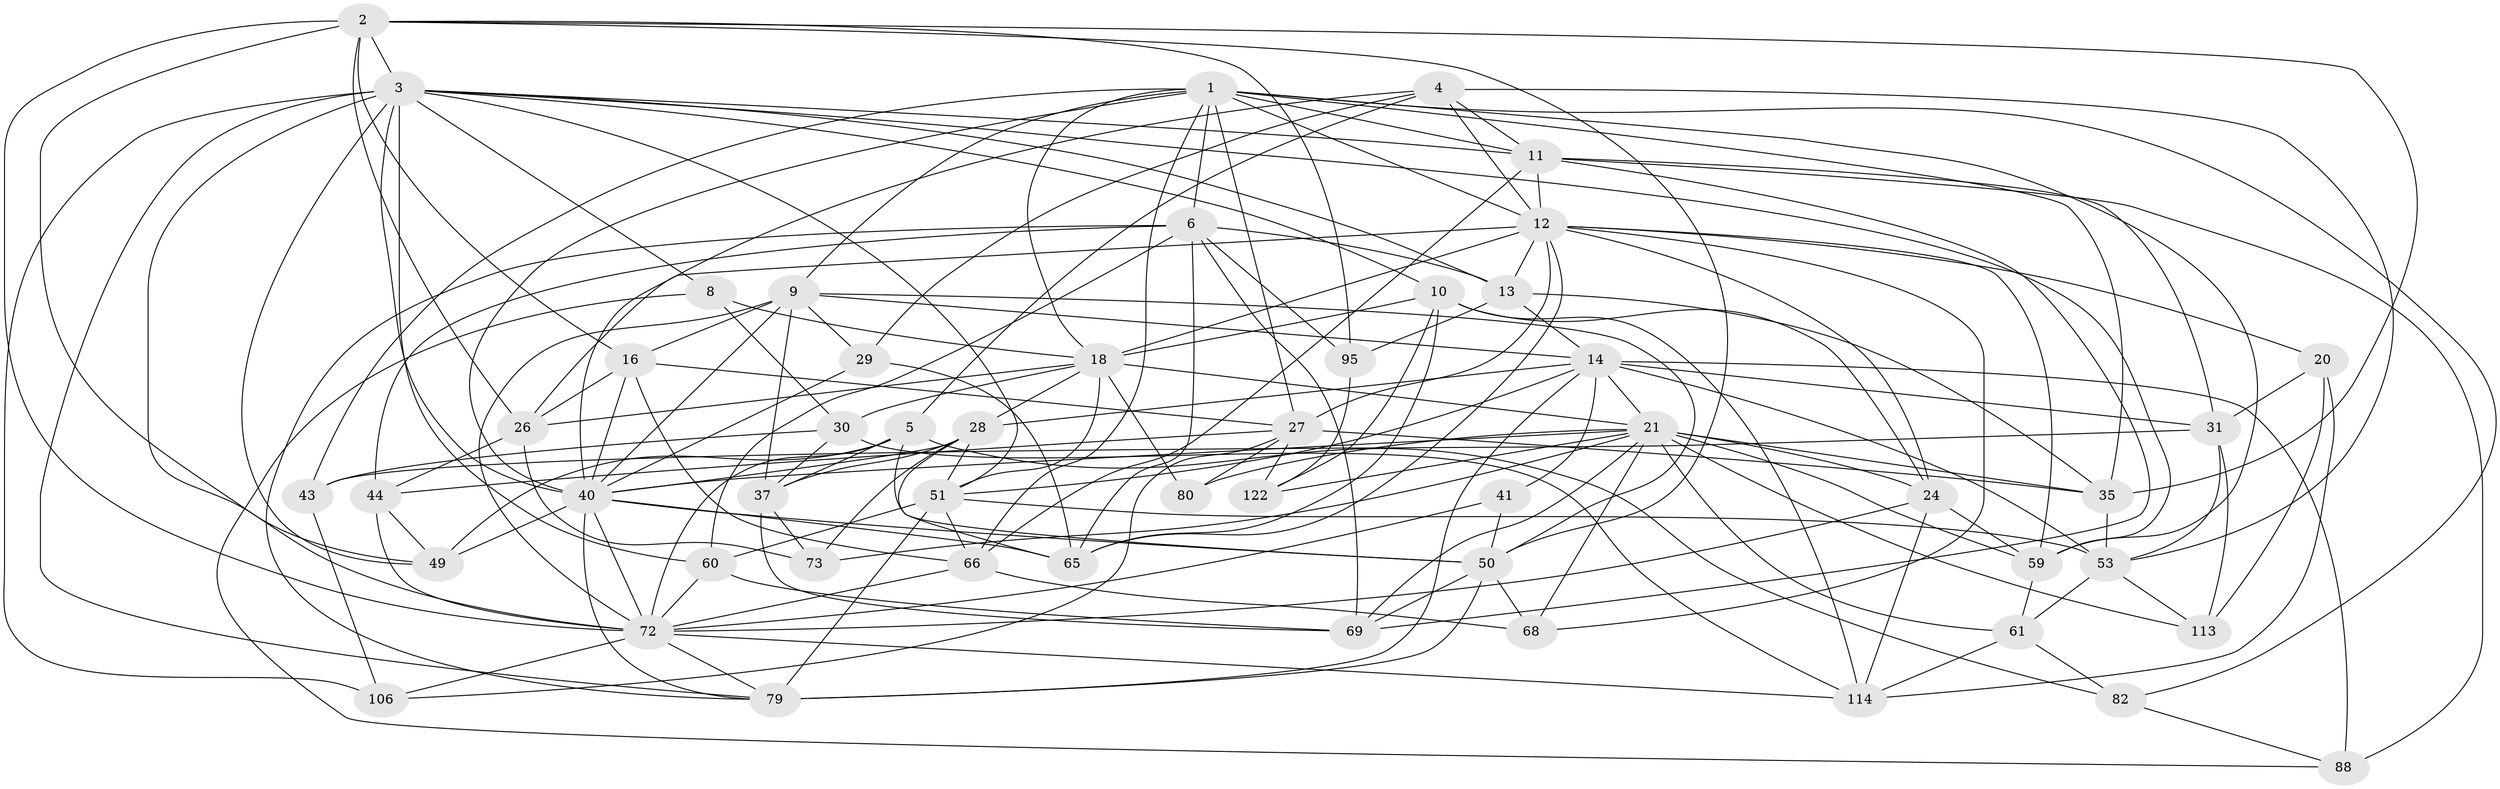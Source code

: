 // original degree distribution, {4: 1.0}
// Generated by graph-tools (version 1.1) at 2025/20/03/04/25 18:20:45]
// undirected, 52 vertices, 171 edges
graph export_dot {
graph [start="1"]
  node [color=gray90,style=filled];
  1 [super="+38+46+7"];
  2 [super="+64+101"];
  3 [super="+48+17"];
  4 [super="+117"];
  5 [super="+125"];
  6 [super="+85+96"];
  8;
  9 [super="+19+102"];
  10 [super="+93"];
  11 [super="+81+15"];
  12 [super="+76+22"];
  13 [super="+127"];
  14 [super="+23"];
  16 [super="+110"];
  18 [super="+54+63"];
  20;
  21 [super="+129+25"];
  24 [super="+70"];
  26 [super="+32"];
  27 [super="+77"];
  28 [super="+33"];
  29;
  30 [super="+111"];
  31 [super="+45"];
  35 [super="+75"];
  37 [super="+120"];
  40 [super="+118+58"];
  41;
  43;
  44 [super="+98"];
  49 [super="+115"];
  50 [super="+57+84"];
  51 [super="+62+67"];
  53 [super="+83+71"];
  59 [super="+112"];
  60 [super="+109"];
  61 [super="+107"];
  65 [super="+116"];
  66 [super="+90"];
  68;
  69 [super="+74"];
  72 [super="+103+119+87"];
  73;
  79 [super="+91+121"];
  80;
  82;
  88;
  95;
  106;
  113;
  114 [super="+126"];
  122;
  1 -- 35;
  1 -- 6;
  1 -- 18;
  1 -- 82;
  1 -- 59;
  1 -- 66;
  1 -- 9;
  1 -- 11;
  1 -- 43;
  1 -- 12;
  1 -- 40;
  1 -- 27;
  2 -- 49;
  2 -- 35;
  2 -- 50;
  2 -- 95;
  2 -- 16;
  2 -- 72;
  2 -- 3;
  2 -- 26;
  3 -- 11;
  3 -- 59;
  3 -- 79;
  3 -- 72;
  3 -- 60 [weight=2];
  3 -- 8;
  3 -- 10;
  3 -- 106;
  3 -- 13;
  3 -- 49;
  3 -- 51;
  3 -- 40;
  4 -- 53;
  4 -- 11;
  4 -- 5;
  4 -- 29;
  4 -- 12;
  4 -- 40;
  5 -- 50;
  5 -- 82;
  5 -- 49;
  5 -- 72;
  5 -- 37;
  6 -- 69;
  6 -- 44;
  6 -- 79;
  6 -- 65;
  6 -- 60;
  6 -- 13;
  6 -- 95;
  8 -- 88;
  8 -- 30;
  8 -- 18;
  9 -- 16;
  9 -- 72;
  9 -- 37;
  9 -- 50;
  9 -- 29;
  9 -- 14;
  9 -- 40;
  10 -- 24;
  10 -- 114;
  10 -- 122;
  10 -- 65;
  10 -- 18;
  11 -- 66;
  11 -- 31;
  11 -- 88;
  11 -- 12;
  11 -- 69;
  12 -- 13;
  12 -- 20;
  12 -- 24;
  12 -- 26;
  12 -- 65;
  12 -- 68;
  12 -- 59;
  12 -- 18;
  12 -- 27;
  13 -- 95;
  13 -- 35;
  13 -- 14;
  14 -- 28 [weight=2];
  14 -- 51;
  14 -- 41;
  14 -- 79;
  14 -- 21;
  14 -- 88;
  14 -- 31;
  14 -- 53 [weight=2];
  16 -- 26;
  16 -- 66;
  16 -- 40;
  16 -- 27;
  18 -- 80 [weight=2];
  18 -- 30 [weight=2];
  18 -- 26;
  18 -- 21;
  18 -- 51;
  18 -- 28;
  20 -- 113;
  20 -- 114;
  20 -- 31;
  21 -- 80;
  21 -- 35;
  21 -- 68;
  21 -- 69;
  21 -- 73;
  21 -- 113;
  21 -- 24;
  21 -- 122;
  21 -- 59;
  21 -- 61 [weight=2];
  21 -- 40;
  24 -- 72;
  24 -- 114;
  24 -- 59;
  26 -- 73;
  26 -- 44;
  27 -- 106;
  27 -- 80;
  27 -- 35;
  27 -- 122;
  27 -- 44;
  28 -- 51;
  28 -- 37;
  28 -- 40;
  28 -- 73;
  28 -- 65;
  29 -- 65;
  29 -- 40;
  30 -- 43;
  30 -- 37;
  30 -- 114;
  31 -- 43;
  31 -- 113;
  31 -- 53;
  35 -- 53;
  37 -- 69;
  37 -- 73;
  40 -- 49 [weight=2];
  40 -- 72;
  40 -- 79;
  40 -- 65;
  40 -- 50;
  41 -- 50 [weight=2];
  41 -- 72;
  43 -- 106;
  44 -- 72 [weight=2];
  44 -- 49;
  50 -- 68;
  50 -- 69;
  50 -- 79 [weight=2];
  51 -- 66;
  51 -- 79;
  51 -- 53;
  51 -- 60;
  53 -- 113;
  53 -- 61;
  59 -- 61;
  60 -- 69;
  60 -- 72;
  61 -- 82;
  61 -- 114;
  66 -- 68;
  66 -- 72;
  72 -- 79;
  72 -- 114;
  72 -- 106;
  82 -- 88;
  95 -- 122;
}
